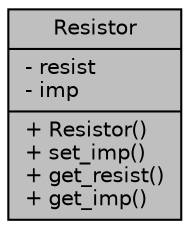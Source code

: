 digraph "Resistor"
{
  edge [fontname="Helvetica",fontsize="10",labelfontname="Helvetica",labelfontsize="10"];
  node [fontname="Helvetica",fontsize="10",shape=record];
  Node1281 [label="{Resistor\n|- resist\l- imp\l|+ Resistor()\l+ set_imp()\l+ get_resist()\l+ get_imp()\l}",height=0.2,width=0.4,color="black", fillcolor="grey75", style="filled", fontcolor="black"];
}
